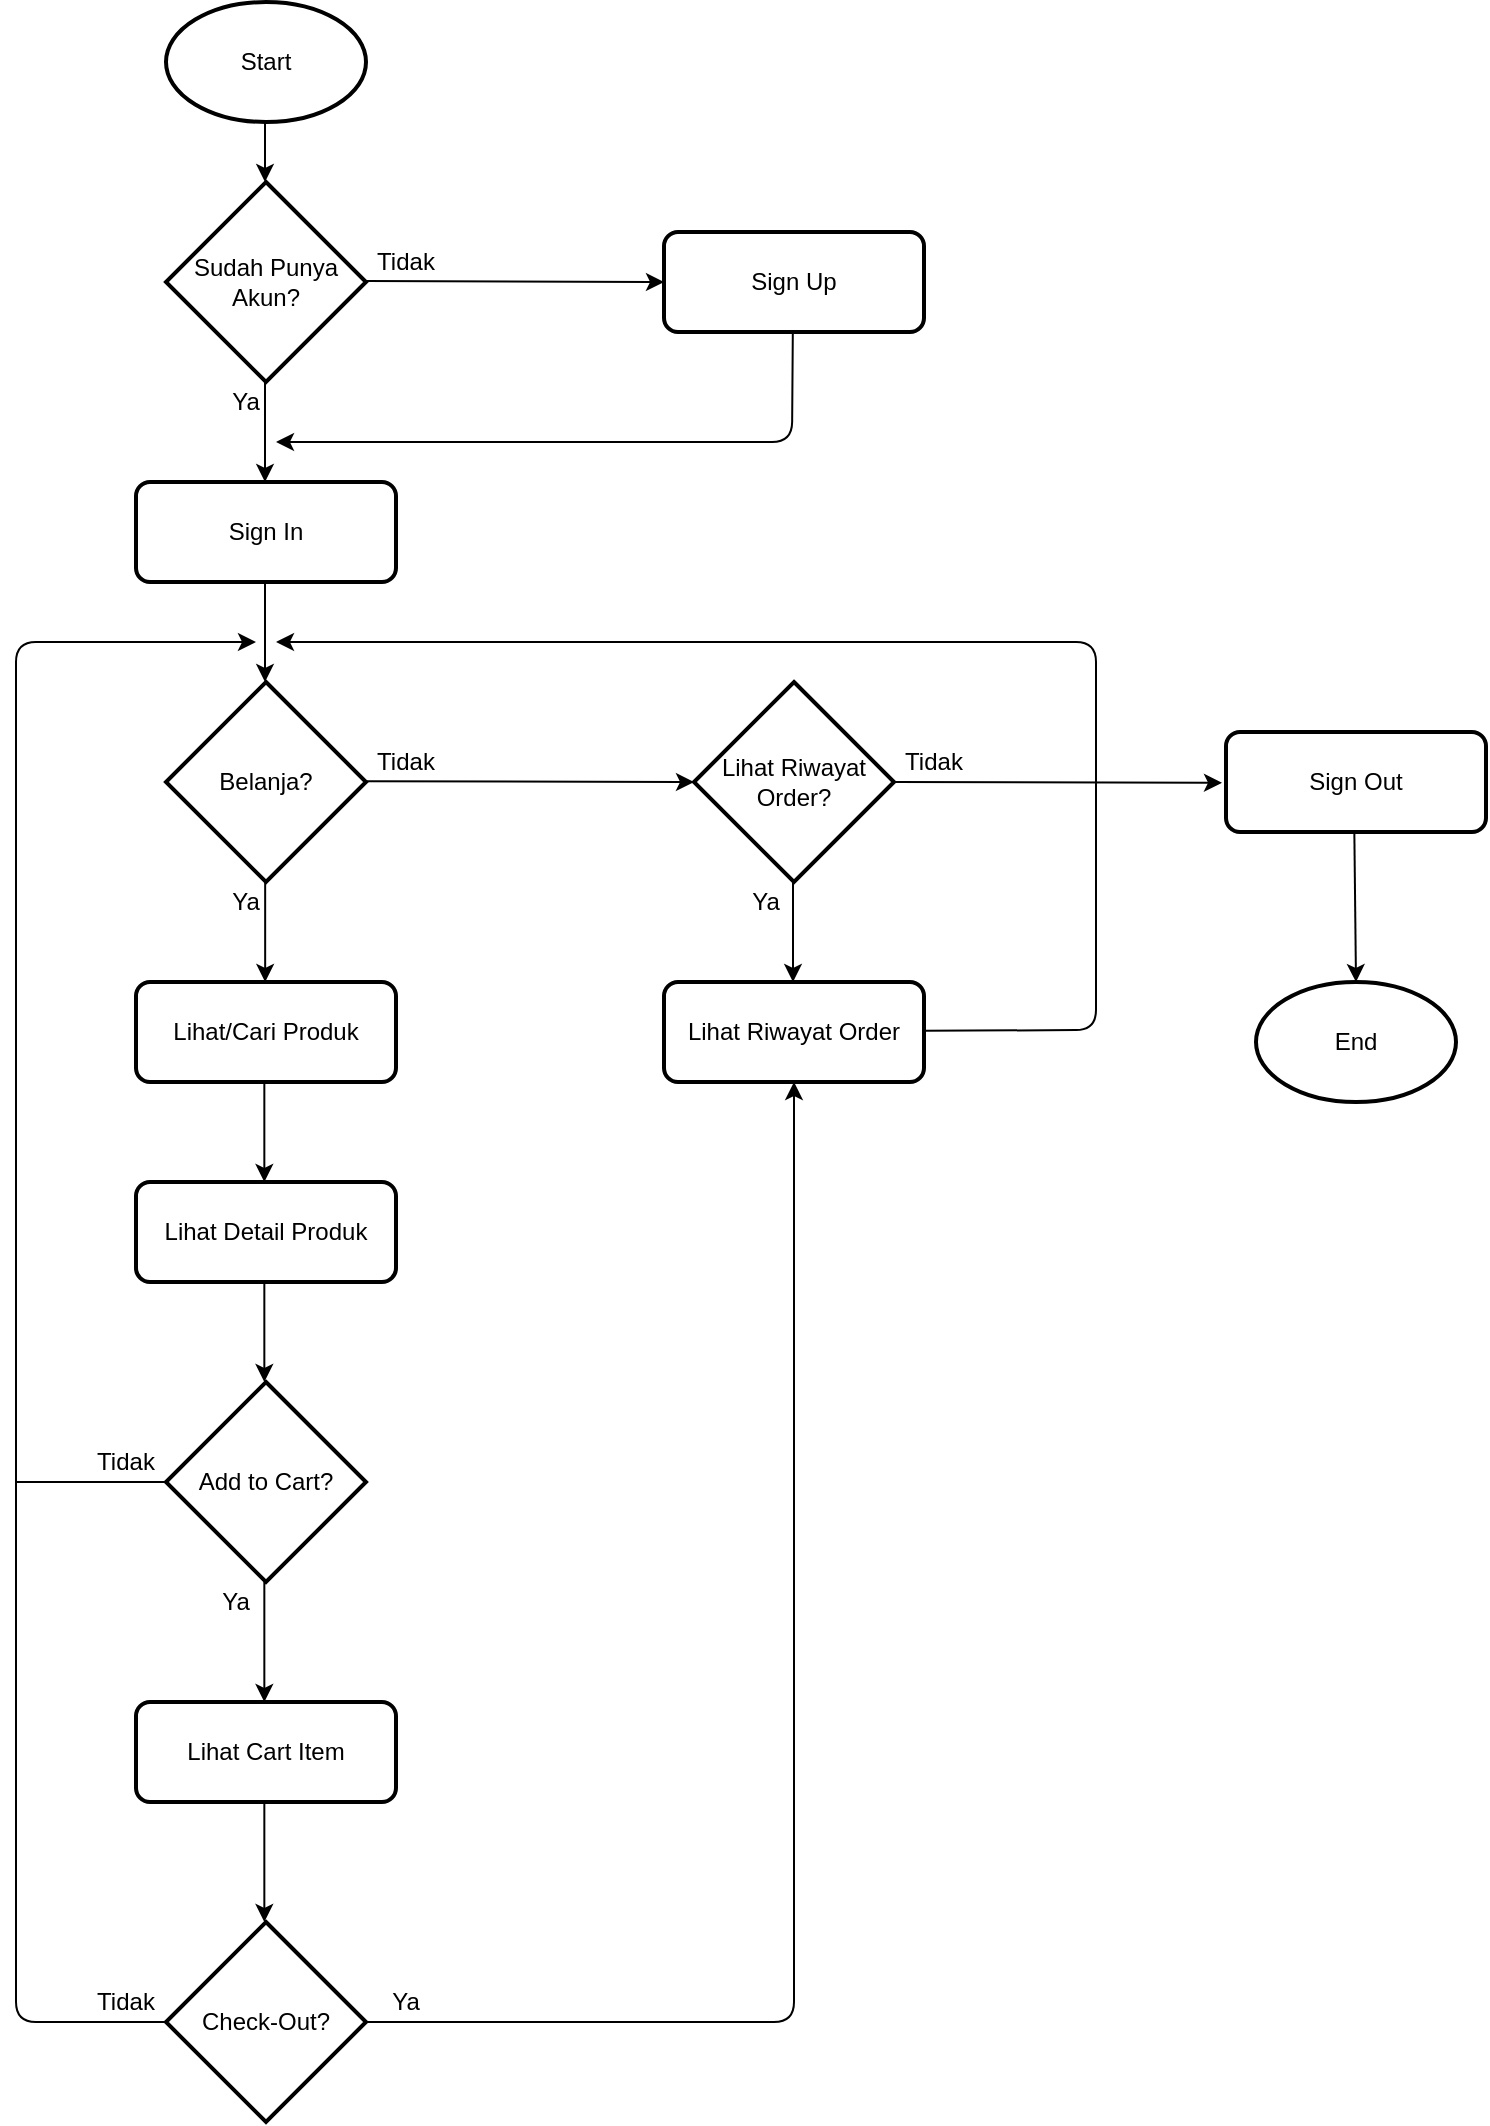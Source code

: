 <mxfile version="14.6.6" type="device" pages="3"><diagram id="52UI8LuDfZfaPLzpaove" name="Flow Client-Side"><mxGraphModel dx="1730" dy="967" grid="1" gridSize="10" guides="1" tooltips="1" connect="1" arrows="1" fold="1" page="1" pageScale="1" pageWidth="827" pageHeight="1169" math="0" shadow="0"><root><mxCell id="hZgIemzy5_HI3gVBsy_I-0"/><mxCell id="hZgIemzy5_HI3gVBsy_I-1" parent="hZgIemzy5_HI3gVBsy_I-0"/><mxCell id="FNafJH12a9QyyDMkoHZB-0" value="Start" style="strokeWidth=2;html=1;shape=mxgraph.flowchart.start_1;whiteSpace=wrap;" vertex="1" parent="hZgIemzy5_HI3gVBsy_I-1"><mxGeometry x="115" y="20" width="100" height="60" as="geometry"/></mxCell><mxCell id="FNafJH12a9QyyDMkoHZB-1" value="Sudah Punya Akun?" style="strokeWidth=2;html=1;shape=mxgraph.flowchart.decision;whiteSpace=wrap;" vertex="1" parent="hZgIemzy5_HI3gVBsy_I-1"><mxGeometry x="115" y="110" width="100" height="100" as="geometry"/></mxCell><mxCell id="FNafJH12a9QyyDMkoHZB-2" value="Sign In" style="rounded=1;whiteSpace=wrap;html=1;absoluteArcSize=1;arcSize=14;strokeWidth=2;" vertex="1" parent="hZgIemzy5_HI3gVBsy_I-1"><mxGeometry x="100" y="260" width="130" height="50" as="geometry"/></mxCell><mxCell id="FNafJH12a9QyyDMkoHZB-3" value="Sign Up" style="rounded=1;whiteSpace=wrap;html=1;absoluteArcSize=1;arcSize=14;strokeWidth=2;" vertex="1" parent="hZgIemzy5_HI3gVBsy_I-1"><mxGeometry x="364" y="135" width="130" height="50" as="geometry"/></mxCell><mxCell id="FNafJH12a9QyyDMkoHZB-4" value="Belanja?" style="strokeWidth=2;html=1;shape=mxgraph.flowchart.decision;whiteSpace=wrap;" vertex="1" parent="hZgIemzy5_HI3gVBsy_I-1"><mxGeometry x="115" y="360" width="100" height="100" as="geometry"/></mxCell><mxCell id="FNafJH12a9QyyDMkoHZB-5" value="Lihat Riwayat Order?" style="strokeWidth=2;html=1;shape=mxgraph.flowchart.decision;whiteSpace=wrap;" vertex="1" parent="hZgIemzy5_HI3gVBsy_I-1"><mxGeometry x="379" y="360" width="100" height="100" as="geometry"/></mxCell><mxCell id="FNafJH12a9QyyDMkoHZB-6" value="Lihat/Cari Produk" style="rounded=1;whiteSpace=wrap;html=1;absoluteArcSize=1;arcSize=14;strokeWidth=2;" vertex="1" parent="hZgIemzy5_HI3gVBsy_I-1"><mxGeometry x="100" y="510" width="130" height="50" as="geometry"/></mxCell><mxCell id="FNafJH12a9QyyDMkoHZB-7" value="Lihat Riwayat Order" style="rounded=1;whiteSpace=wrap;html=1;absoluteArcSize=1;arcSize=14;strokeWidth=2;" vertex="1" parent="hZgIemzy5_HI3gVBsy_I-1"><mxGeometry x="364" y="510" width="130" height="50" as="geometry"/></mxCell><mxCell id="FNafJH12a9QyyDMkoHZB-8" value="Sign Out" style="rounded=1;whiteSpace=wrap;html=1;absoluteArcSize=1;arcSize=14;strokeWidth=2;" vertex="1" parent="hZgIemzy5_HI3gVBsy_I-1"><mxGeometry x="645" y="385" width="130" height="50" as="geometry"/></mxCell><mxCell id="FNafJH12a9QyyDMkoHZB-9" value="Lihat Detail Produk" style="rounded=1;whiteSpace=wrap;html=1;absoluteArcSize=1;arcSize=14;strokeWidth=2;" vertex="1" parent="hZgIemzy5_HI3gVBsy_I-1"><mxGeometry x="100" y="610" width="130" height="50" as="geometry"/></mxCell><mxCell id="FNafJH12a9QyyDMkoHZB-11" value="Add to Cart?" style="strokeWidth=2;html=1;shape=mxgraph.flowchart.decision;whiteSpace=wrap;" vertex="1" parent="hZgIemzy5_HI3gVBsy_I-1"><mxGeometry x="115" y="710" width="100" height="100" as="geometry"/></mxCell><mxCell id="FNafJH12a9QyyDMkoHZB-12" value="" style="endArrow=classic;html=1;" edge="1" parent="hZgIemzy5_HI3gVBsy_I-1"><mxGeometry width="50" height="50" relative="1" as="geometry"><mxPoint x="164.5" y="80" as="sourcePoint"/><mxPoint x="164.5" y="110" as="targetPoint"/></mxGeometry></mxCell><mxCell id="FNafJH12a9QyyDMkoHZB-13" value="Ya" style="text;html=1;strokeColor=none;fillColor=none;align=center;verticalAlign=middle;whiteSpace=wrap;rounded=0;" vertex="1" parent="hZgIemzy5_HI3gVBsy_I-1"><mxGeometry x="135" y="210" width="40" height="20" as="geometry"/></mxCell><mxCell id="FNafJH12a9QyyDMkoHZB-15" value="" style="endArrow=classic;html=1;" edge="1" parent="hZgIemzy5_HI3gVBsy_I-1"><mxGeometry width="50" height="50" relative="1" as="geometry"><mxPoint x="164.5" y="210" as="sourcePoint"/><mxPoint x="164.5" y="260" as="targetPoint"/></mxGeometry></mxCell><mxCell id="FNafJH12a9QyyDMkoHZB-16" value="" style="endArrow=classic;html=1;entryX=0;entryY=0.5;entryDx=0;entryDy=0;" edge="1" parent="hZgIemzy5_HI3gVBsy_I-1" target="FNafJH12a9QyyDMkoHZB-3"><mxGeometry width="50" height="50" relative="1" as="geometry"><mxPoint x="215" y="159.5" as="sourcePoint"/><mxPoint x="275" y="159.5" as="targetPoint"/></mxGeometry></mxCell><mxCell id="FNafJH12a9QyyDMkoHZB-17" value="Tidak" style="text;html=1;strokeColor=none;fillColor=none;align=center;verticalAlign=middle;whiteSpace=wrap;rounded=0;" vertex="1" parent="hZgIemzy5_HI3gVBsy_I-1"><mxGeometry x="215" y="140" width="40" height="20" as="geometry"/></mxCell><mxCell id="FNafJH12a9QyyDMkoHZB-20" value="" style="endArrow=classic;html=1;" edge="1" parent="hZgIemzy5_HI3gVBsy_I-1"><mxGeometry width="50" height="50" relative="1" as="geometry"><mxPoint x="428.41" y="185" as="sourcePoint"/><mxPoint x="170" y="240" as="targetPoint"/><Array as="points"><mxPoint x="428" y="240"/></Array></mxGeometry></mxCell><mxCell id="FNafJH12a9QyyDMkoHZB-22" value="" style="endArrow=classic;html=1;" edge="1" parent="hZgIemzy5_HI3gVBsy_I-1"><mxGeometry width="50" height="50" relative="1" as="geometry"><mxPoint x="164.5" y="310" as="sourcePoint"/><mxPoint x="164.5" y="360" as="targetPoint"/></mxGeometry></mxCell><mxCell id="FNafJH12a9QyyDMkoHZB-23" value="" style="endArrow=classic;html=1;entryX=0;entryY=0.5;entryDx=0;entryDy=0;entryPerimeter=0;" edge="1" parent="hZgIemzy5_HI3gVBsy_I-1" target="FNafJH12a9QyyDMkoHZB-5"><mxGeometry width="50" height="50" relative="1" as="geometry"><mxPoint x="215" y="409.58" as="sourcePoint"/><mxPoint x="275" y="409.58" as="targetPoint"/></mxGeometry></mxCell><mxCell id="FNafJH12a9QyyDMkoHZB-24" value="" style="endArrow=classic;html=1;" edge="1" parent="hZgIemzy5_HI3gVBsy_I-1"><mxGeometry width="50" height="50" relative="1" as="geometry"><mxPoint x="164.58" y="460" as="sourcePoint"/><mxPoint x="164.58" y="510" as="targetPoint"/></mxGeometry></mxCell><mxCell id="FNafJH12a9QyyDMkoHZB-25" value="Ya" style="text;html=1;strokeColor=none;fillColor=none;align=center;verticalAlign=middle;whiteSpace=wrap;rounded=0;" vertex="1" parent="hZgIemzy5_HI3gVBsy_I-1"><mxGeometry x="135" y="460" width="40" height="20" as="geometry"/></mxCell><mxCell id="FNafJH12a9QyyDMkoHZB-26" value="Tidak" style="text;html=1;strokeColor=none;fillColor=none;align=center;verticalAlign=middle;whiteSpace=wrap;rounded=0;" vertex="1" parent="hZgIemzy5_HI3gVBsy_I-1"><mxGeometry x="215" y="390" width="40" height="20" as="geometry"/></mxCell><mxCell id="FNafJH12a9QyyDMkoHZB-28" value="" style="endArrow=classic;html=1;entryX=0;entryY=0.5;entryDx=0;entryDy=0;entryPerimeter=0;" edge="1" parent="hZgIemzy5_HI3gVBsy_I-1"><mxGeometry width="50" height="50" relative="1" as="geometry"><mxPoint x="479" y="410.0" as="sourcePoint"/><mxPoint x="643" y="410.42" as="targetPoint"/></mxGeometry></mxCell><mxCell id="FNafJH12a9QyyDMkoHZB-29" value="" style="endArrow=classic;html=1;" edge="1" parent="hZgIemzy5_HI3gVBsy_I-1"><mxGeometry width="50" height="50" relative="1" as="geometry"><mxPoint x="428.5" y="460" as="sourcePoint"/><mxPoint x="428.5" y="510" as="targetPoint"/></mxGeometry></mxCell><mxCell id="FNafJH12a9QyyDMkoHZB-30" value="Ya" style="text;html=1;strokeColor=none;fillColor=none;align=center;verticalAlign=middle;whiteSpace=wrap;rounded=0;" vertex="1" parent="hZgIemzy5_HI3gVBsy_I-1"><mxGeometry x="395" y="460" width="40" height="20" as="geometry"/></mxCell><mxCell id="FNafJH12a9QyyDMkoHZB-31" value="Tidak" style="text;html=1;strokeColor=none;fillColor=none;align=center;verticalAlign=middle;whiteSpace=wrap;rounded=0;" vertex="1" parent="hZgIemzy5_HI3gVBsy_I-1"><mxGeometry x="479" y="390" width="40" height="20" as="geometry"/></mxCell><mxCell id="FNafJH12a9QyyDMkoHZB-33" value="" style="endArrow=classic;html=1;" edge="1" parent="hZgIemzy5_HI3gVBsy_I-1"><mxGeometry width="50" height="50" relative="1" as="geometry"><mxPoint x="164.17" y="560" as="sourcePoint"/><mxPoint x="164.17" y="610" as="targetPoint"/></mxGeometry></mxCell><mxCell id="FNafJH12a9QyyDMkoHZB-34" value="" style="endArrow=classic;html=1;" edge="1" parent="hZgIemzy5_HI3gVBsy_I-1"><mxGeometry width="50" height="50" relative="1" as="geometry"><mxPoint x="164.17" y="660" as="sourcePoint"/><mxPoint x="164.17" y="710" as="targetPoint"/></mxGeometry></mxCell><mxCell id="FNafJH12a9QyyDMkoHZB-37" value="" style="endArrow=classic;html=1;" edge="1" parent="hZgIemzy5_HI3gVBsy_I-1"><mxGeometry width="50" height="50" relative="1" as="geometry"><mxPoint x="494" y="534.41" as="sourcePoint"/><mxPoint x="170" y="340" as="targetPoint"/><Array as="points"><mxPoint x="580" y="534"/><mxPoint x="580" y="340"/></Array></mxGeometry></mxCell><mxCell id="FNafJH12a9QyyDMkoHZB-41" value="Tidak" style="text;html=1;strokeColor=none;fillColor=none;align=center;verticalAlign=middle;whiteSpace=wrap;rounded=0;" vertex="1" parent="hZgIemzy5_HI3gVBsy_I-1"><mxGeometry x="75" y="740" width="40" height="20" as="geometry"/></mxCell><mxCell id="FNafJH12a9QyyDMkoHZB-50" value="" style="endArrow=classic;html=1;exitX=0;exitY=0.5;exitDx=0;exitDy=0;exitPerimeter=0;" edge="1" parent="hZgIemzy5_HI3gVBsy_I-1" source="FNafJH12a9QyyDMkoHZB-56"><mxGeometry width="50" height="50" relative="1" as="geometry"><mxPoint x="110" y="760" as="sourcePoint"/><mxPoint x="160" y="340" as="targetPoint"/><Array as="points"><mxPoint x="40" y="1030"/><mxPoint x="40" y="340"/></Array></mxGeometry></mxCell><mxCell id="FNafJH12a9QyyDMkoHZB-51" value="" style="endArrow=classic;html=1;" edge="1" parent="hZgIemzy5_HI3gVBsy_I-1"><mxGeometry width="50" height="50" relative="1" as="geometry"><mxPoint x="164.17" y="810" as="sourcePoint"/><mxPoint x="164.17" y="870" as="targetPoint"/></mxGeometry></mxCell><mxCell id="FNafJH12a9QyyDMkoHZB-52" value="Lihat Cart Item" style="rounded=1;whiteSpace=wrap;html=1;absoluteArcSize=1;arcSize=14;strokeWidth=2;" vertex="1" parent="hZgIemzy5_HI3gVBsy_I-1"><mxGeometry x="100" y="870" width="130" height="50" as="geometry"/></mxCell><mxCell id="FNafJH12a9QyyDMkoHZB-53" value="Ya" style="text;html=1;strokeColor=none;fillColor=none;align=center;verticalAlign=middle;whiteSpace=wrap;rounded=0;" vertex="1" parent="hZgIemzy5_HI3gVBsy_I-1"><mxGeometry x="130" y="810" width="40" height="20" as="geometry"/></mxCell><mxCell id="FNafJH12a9QyyDMkoHZB-56" value="Check-Out?" style="strokeWidth=2;html=1;shape=mxgraph.flowchart.decision;whiteSpace=wrap;" vertex="1" parent="hZgIemzy5_HI3gVBsy_I-1"><mxGeometry x="115" y="980" width="100" height="100" as="geometry"/></mxCell><mxCell id="FNafJH12a9QyyDMkoHZB-57" value="" style="endArrow=classic;html=1;" edge="1" parent="hZgIemzy5_HI3gVBsy_I-1"><mxGeometry width="50" height="50" relative="1" as="geometry"><mxPoint x="164.17" y="920.0" as="sourcePoint"/><mxPoint x="164.17" y="980.0" as="targetPoint"/></mxGeometry></mxCell><mxCell id="FNafJH12a9QyyDMkoHZB-59" value="" style="endArrow=none;html=1;" edge="1" parent="hZgIemzy5_HI3gVBsy_I-1"><mxGeometry width="50" height="50" relative="1" as="geometry"><mxPoint x="40" y="760" as="sourcePoint"/><mxPoint x="115" y="760" as="targetPoint"/></mxGeometry></mxCell><mxCell id="FNafJH12a9QyyDMkoHZB-60" value="Tidak" style="text;html=1;strokeColor=none;fillColor=none;align=center;verticalAlign=middle;whiteSpace=wrap;rounded=0;" vertex="1" parent="hZgIemzy5_HI3gVBsy_I-1"><mxGeometry x="75" y="1010" width="40" height="20" as="geometry"/></mxCell><mxCell id="FNafJH12a9QyyDMkoHZB-61" value="" style="endArrow=classic;html=1;entryX=0.5;entryY=1;entryDx=0;entryDy=0;" edge="1" parent="hZgIemzy5_HI3gVBsy_I-1" target="FNafJH12a9QyyDMkoHZB-7"><mxGeometry width="50" height="50" relative="1" as="geometry"><mxPoint x="215" y="1030" as="sourcePoint"/><mxPoint x="710" y="1030" as="targetPoint"/><Array as="points"><mxPoint x="429" y="1030"/></Array></mxGeometry></mxCell><mxCell id="FNafJH12a9QyyDMkoHZB-62" value="Ya" style="text;html=1;strokeColor=none;fillColor=none;align=center;verticalAlign=middle;whiteSpace=wrap;rounded=0;" vertex="1" parent="hZgIemzy5_HI3gVBsy_I-1"><mxGeometry x="215" y="1010" width="40" height="20" as="geometry"/></mxCell><mxCell id="bkKfjKQKY4PSpqMI1vLi-0" value="End" style="strokeWidth=2;html=1;shape=mxgraph.flowchart.start_1;whiteSpace=wrap;" vertex="1" parent="hZgIemzy5_HI3gVBsy_I-1"><mxGeometry x="660" y="510" width="100" height="60" as="geometry"/></mxCell><mxCell id="bkKfjKQKY4PSpqMI1vLi-1" value="" style="endArrow=classic;html=1;entryX=0.5;entryY=0;entryDx=0;entryDy=0;entryPerimeter=0;" edge="1" parent="hZgIemzy5_HI3gVBsy_I-1" target="bkKfjKQKY4PSpqMI1vLi-0"><mxGeometry width="50" height="50" relative="1" as="geometry"><mxPoint x="709.17" y="435" as="sourcePoint"/><mxPoint x="709.17" y="485" as="targetPoint"/></mxGeometry></mxCell></root></mxGraphModel></diagram><diagram id="YGA8YciYrYD4RO3T5GDk" name="Flow Admin-Side"><mxGraphModel dx="1483" dy="829" grid="1" gridSize="10" guides="1" tooltips="1" connect="1" arrows="1" fold="1" page="1" pageScale="1" pageWidth="827" pageHeight="1169" math="0" shadow="0"><root><mxCell id="NArUpX6bmRY4_k9SDaYH-0"/><mxCell id="NArUpX6bmRY4_k9SDaYH-1" parent="NArUpX6bmRY4_k9SDaYH-0"/><mxCell id="Z8guJ-mG1oAMElBtLzYN-0" value="Start" style="strokeWidth=2;html=1;shape=mxgraph.flowchart.start_1;whiteSpace=wrap;" vertex="1" parent="NArUpX6bmRY4_k9SDaYH-1"><mxGeometry x="110" y="20" width="100" height="60" as="geometry"/></mxCell><mxCell id="Z8guJ-mG1oAMElBtLzYN-1" value="Page" style="strokeWidth=2;html=1;shape=mxgraph.flowchart.decision;whiteSpace=wrap;" vertex="1" parent="NArUpX6bmRY4_k9SDaYH-1"><mxGeometry x="110" y="250" width="100" height="100" as="geometry"/></mxCell><mxCell id="VA48z-obErC76xnx7aSf-0" value="Manage" style="rounded=1;whiteSpace=wrap;html=1;absoluteArcSize=1;arcSize=14;strokeWidth=2;" vertex="1" parent="NArUpX6bmRY4_k9SDaYH-1"><mxGeometry x="95" y="410" width="130" height="50" as="geometry"/></mxCell><mxCell id="VA48z-obErC76xnx7aSf-1" value="Dashboard" style="rounded=1;whiteSpace=wrap;html=1;absoluteArcSize=1;arcSize=14;strokeWidth=2;" vertex="1" parent="NArUpX6bmRY4_k9SDaYH-1"><mxGeometry x="95" y="140" width="130" height="50" as="geometry"/></mxCell><mxCell id="VA48z-obErC76xnx7aSf-2" value="" style="endArrow=classic;html=1;" edge="1" parent="NArUpX6bmRY4_k9SDaYH-1"><mxGeometry width="50" height="50" relative="1" as="geometry"><mxPoint x="159.5" y="80" as="sourcePoint"/><mxPoint x="159.5" y="140" as="targetPoint"/></mxGeometry></mxCell><mxCell id="VA48z-obErC76xnx7aSf-4" value="" style="endArrow=classic;html=1;" edge="1" parent="NArUpX6bmRY4_k9SDaYH-1"><mxGeometry width="50" height="50" relative="1" as="geometry"><mxPoint x="159.5" y="350" as="sourcePoint"/><mxPoint x="159.5" y="410" as="targetPoint"/></mxGeometry></mxCell><mxCell id="VA48z-obErC76xnx7aSf-5" value="Monitor :&lt;br&gt;User,&lt;br&gt;Brand,&lt;br&gt;Produk,&lt;br&gt;Order" style="rounded=1;whiteSpace=wrap;html=1;absoluteArcSize=1;arcSize=14;strokeWidth=2;" vertex="1" parent="NArUpX6bmRY4_k9SDaYH-1"><mxGeometry x="300" y="125" width="170" height="80" as="geometry"/></mxCell><mxCell id="VA48z-obErC76xnx7aSf-6" value="" style="endArrow=classic;html=1;entryX=0;entryY=0.5;entryDx=0;entryDy=0;" edge="1" parent="NArUpX6bmRY4_k9SDaYH-1" target="VA48z-obErC76xnx7aSf-5"><mxGeometry width="50" height="50" relative="1" as="geometry"><mxPoint x="225" y="164.5" as="sourcePoint"/><mxPoint x="275" y="164.5" as="targetPoint"/></mxGeometry></mxCell><mxCell id="VA48z-obErC76xnx7aSf-10" value="Produk" style="rounded=1;whiteSpace=wrap;html=1;absoluteArcSize=1;arcSize=14;strokeWidth=2;" vertex="1" parent="NArUpX6bmRY4_k9SDaYH-1"><mxGeometry x="309" y="535" width="130" height="50" as="geometry"/></mxCell><mxCell id="VA48z-obErC76xnx7aSf-11" value="Tambah?" style="rhombus;whiteSpace=wrap;html=1;" vertex="1" parent="NArUpX6bmRY4_k9SDaYH-1"><mxGeometry x="334" y="395" width="80" height="80" as="geometry"/></mxCell><mxCell id="VA48z-obErC76xnx7aSf-12" value="Brand" style="rounded=1;whiteSpace=wrap;html=1;absoluteArcSize=1;arcSize=14;strokeWidth=2;" vertex="1" parent="NArUpX6bmRY4_k9SDaYH-1"><mxGeometry x="510" y="410" width="130" height="50" as="geometry"/></mxCell><mxCell id="VA48z-obErC76xnx7aSf-13" value="" style="endArrow=classic;html=1;entryX=0;entryY=0.5;entryDx=0;entryDy=0;" edge="1" parent="NArUpX6bmRY4_k9SDaYH-1" target="VA48z-obErC76xnx7aSf-11"><mxGeometry width="50" height="50" relative="1" as="geometry"><mxPoint x="225" y="434.5" as="sourcePoint"/><mxPoint x="330" y="435" as="targetPoint"/></mxGeometry></mxCell><mxCell id="VA48z-obErC76xnx7aSf-14" value="" style="endArrow=classic;html=1;entryX=0;entryY=0.5;entryDx=0;entryDy=0;" edge="1" parent="NArUpX6bmRY4_k9SDaYH-1" target="VA48z-obErC76xnx7aSf-12"><mxGeometry width="50" height="50" relative="1" as="geometry"><mxPoint x="414.0" y="434.5" as="sourcePoint"/><mxPoint x="493" y="435.5" as="targetPoint"/></mxGeometry></mxCell><mxCell id="VA48z-obErC76xnx7aSf-15" value="" style="endArrow=classic;html=1;" edge="1" parent="NArUpX6bmRY4_k9SDaYH-1"><mxGeometry width="50" height="50" relative="1" as="geometry"><mxPoint x="373.5" y="475" as="sourcePoint"/><mxPoint x="373.5" y="535" as="targetPoint"/></mxGeometry></mxCell><mxCell id="TZ3FrCHyANp8wbHE4HF_-0" value="" style="endArrow=classic;html=1;" edge="1" parent="NArUpX6bmRY4_k9SDaYH-1"><mxGeometry width="50" height="50" relative="1" as="geometry"><mxPoint x="574.5" y="410" as="sourcePoint"/><mxPoint x="160" y="380" as="targetPoint"/><Array as="points"><mxPoint x="575" y="380"/></Array></mxGeometry></mxCell><mxCell id="TZ3FrCHyANp8wbHE4HF_-1" value="" style="endArrow=classic;html=1;" edge="1" parent="NArUpX6bmRY4_k9SDaYH-1"><mxGeometry width="50" height="50" relative="1" as="geometry"><mxPoint x="373.5" y="585" as="sourcePoint"/><mxPoint x="160" y="380" as="targetPoint"/><Array as="points"><mxPoint x="374" y="610"/><mxPoint x="80" y="610"/><mxPoint x="80" y="380"/></Array></mxGeometry></mxCell><mxCell id="TZ3FrCHyANp8wbHE4HF_-2" value="End" style="strokeWidth=2;html=1;shape=mxgraph.flowchart.start_1;whiteSpace=wrap;" vertex="1" parent="NArUpX6bmRY4_k9SDaYH-1"><mxGeometry x="690" y="270" width="100" height="60" as="geometry"/></mxCell><mxCell id="TZ3FrCHyANp8wbHE4HF_-3" value="" style="endArrow=classic;html=1;entryX=0;entryY=0.5;entryDx=0;entryDy=0;entryPerimeter=0;" edge="1" parent="NArUpX6bmRY4_k9SDaYH-1" target="TZ3FrCHyANp8wbHE4HF_-2"><mxGeometry width="50" height="50" relative="1" as="geometry"><mxPoint x="210" y="299.5" as="sourcePoint"/><mxPoint x="270" y="299.5" as="targetPoint"/></mxGeometry></mxCell><mxCell id="TZ3FrCHyANp8wbHE4HF_-4" value="" style="endArrow=classic;html=1;entryX=0;entryY=0.5;entryDx=0;entryDy=0;entryPerimeter=0;" edge="1" parent="NArUpX6bmRY4_k9SDaYH-1" target="Z8guJ-mG1oAMElBtLzYN-1"><mxGeometry width="50" height="50" relative="1" as="geometry"><mxPoint x="159.5" y="460" as="sourcePoint"/><mxPoint x="40" y="250" as="targetPoint"/><Array as="points"><mxPoint x="160" y="480"/><mxPoint x="40" y="480"/><mxPoint x="40" y="300"/></Array></mxGeometry></mxCell><mxCell id="HPUJLRkJZH7FoIbB9IVr-0" value="" style="endArrow=classic;startArrow=classic;html=1;exitX=0.5;exitY=0;exitDx=0;exitDy=0;exitPerimeter=0;" edge="1" parent="NArUpX6bmRY4_k9SDaYH-1" source="Z8guJ-mG1oAMElBtLzYN-1"><mxGeometry width="50" height="50" relative="1" as="geometry"><mxPoint x="159.5" y="240" as="sourcePoint"/><mxPoint x="159.5" y="190" as="targetPoint"/></mxGeometry></mxCell></root></mxGraphModel></diagram><diagram id="cztu2z-_U51SJz3YjzcG" name="Data Flow Program"><mxGraphModel dx="1730" dy="967" grid="1" gridSize="10" guides="1" tooltips="1" connect="1" arrows="1" fold="1" page="1" pageScale="1" pageWidth="827" pageHeight="1169" math="0" shadow="0"><root><mxCell id="IFunx1pGRhLlbRDMfRcq-0"/><mxCell id="IFunx1pGRhLlbRDMfRcq-1" parent="IFunx1pGRhLlbRDMfRcq-0"/><mxCell id="S6rJ6YeWOAEfqesttd7h-1" value="CloudFireStore(DB)" style="strokeWidth=2;html=1;shape=mxgraph.flowchart.database;whiteSpace=wrap;fontSize=20;" parent="IFunx1pGRhLlbRDMfRcq-1" vertex="1"><mxGeometry x="550" y="480" width="180" height="195" as="geometry"/></mxCell><mxCell id="S6rJ6YeWOAEfqesttd7h-5" value="" style="rounded=1;whiteSpace=wrap;html=1;absoluteArcSize=1;arcSize=14;strokeWidth=2;" parent="IFunx1pGRhLlbRDMfRcq-1" vertex="1"><mxGeometry x="70" y="110" width="130" height="280" as="geometry"/></mxCell><mxCell id="S6rJ6YeWOAEfqesttd7h-29" value="UI Object Data" style="rounded=1;whiteSpace=wrap;html=1;absoluteArcSize=1;arcSize=14;strokeWidth=2;fontSize=15;" parent="IFunx1pGRhLlbRDMfRcq-1" vertex="1"><mxGeometry x="85" y="150" width="105" height="220" as="geometry"/></mxCell><mxCell id="S6rJ6YeWOAEfqesttd7h-30" value="Lets Shop App" style="text;html=1;strokeColor=none;fillColor=none;align=center;verticalAlign=middle;whiteSpace=wrap;rounded=0;fontSize=15;" parent="IFunx1pGRhLlbRDMfRcq-1" vertex="1"><mxGeometry x="82.5" y="120" width="97.5" height="20" as="geometry"/></mxCell><mxCell id="S6rJ6YeWOAEfqesttd7h-39" value="Services" style="rounded=1;whiteSpace=wrap;html=1;absoluteArcSize=1;arcSize=14;strokeWidth=2;fontSize=20;" parent="IFunx1pGRhLlbRDMfRcq-1" vertex="1"><mxGeometry x="580" y="200" width="100" height="100" as="geometry"/></mxCell><mxCell id="S6rJ6YeWOAEfqesttd7h-40" value="Models" style="rounded=1;whiteSpace=wrap;html=1;absoluteArcSize=1;arcSize=14;strokeWidth=2;fontSize=20;" parent="IFunx1pGRhLlbRDMfRcq-1" vertex="1"><mxGeometry x="290" y="290" width="100" height="100" as="geometry"/></mxCell><mxCell id="S6rJ6YeWOAEfqesttd7h-41" value="Provider" style="rounded=1;whiteSpace=wrap;html=1;absoluteArcSize=1;arcSize=14;strokeWidth=2;fontSize=20;" parent="IFunx1pGRhLlbRDMfRcq-1" vertex="1"><mxGeometry x="290" y="110" width="100" height="100" as="geometry"/></mxCell><mxCell id="S6rJ6YeWOAEfqesttd7h-43" value="" style="endArrow=none;dashed=1;html=1;dashPattern=1 3;strokeWidth=2;" parent="IFunx1pGRhLlbRDMfRcq-1" edge="1"><mxGeometry width="50" height="50" relative="1" as="geometry"><mxPoint x="40" y="440" as="sourcePoint"/><mxPoint x="40" y="40" as="targetPoint"/></mxGeometry></mxCell><mxCell id="S6rJ6YeWOAEfqesttd7h-44" value="" style="endArrow=none;dashed=1;html=1;dashPattern=1 3;strokeWidth=2;" parent="IFunx1pGRhLlbRDMfRcq-1" edge="1"><mxGeometry width="50" height="50" relative="1" as="geometry"><mxPoint x="40" y="440" as="sourcePoint"/><mxPoint x="810" y="440" as="targetPoint"/></mxGeometry></mxCell><mxCell id="S6rJ6YeWOAEfqesttd7h-47" value="" style="rounded=1;whiteSpace=wrap;html=1;absoluteArcSize=1;arcSize=14;strokeWidth=2;" parent="IFunx1pGRhLlbRDMfRcq-1" vertex="1"><mxGeometry x="70" y="780" width="130" height="280" as="geometry"/></mxCell><mxCell id="S6rJ6YeWOAEfqesttd7h-48" value="UI Object Data" style="rounded=1;whiteSpace=wrap;html=1;absoluteArcSize=1;arcSize=14;strokeWidth=2;fontSize=15;" parent="IFunx1pGRhLlbRDMfRcq-1" vertex="1"><mxGeometry x="82.5" y="820" width="105" height="220" as="geometry"/></mxCell><mxCell id="S6rJ6YeWOAEfqesttd7h-49" value="Services" style="rounded=1;whiteSpace=wrap;html=1;absoluteArcSize=1;arcSize=14;strokeWidth=2;fontSize=20;" parent="IFunx1pGRhLlbRDMfRcq-1" vertex="1"><mxGeometry x="590" y="870" width="100" height="100" as="geometry"/></mxCell><mxCell id="S6rJ6YeWOAEfqesttd7h-51" value="Provider" style="rounded=1;whiteSpace=wrap;html=1;absoluteArcSize=1;arcSize=14;strokeWidth=2;fontSize=20;" parent="IFunx1pGRhLlbRDMfRcq-1" vertex="1"><mxGeometry x="290" y="870" width="100" height="100" as="geometry"/></mxCell><mxCell id="S6rJ6YeWOAEfqesttd7h-54" value="Lest Shop Admin App" style="text;html=1;strokeColor=none;fillColor=none;align=center;verticalAlign=middle;whiteSpace=wrap;rounded=0;fontSize=15;" parent="IFunx1pGRhLlbRDMfRcq-1" vertex="1"><mxGeometry x="77.5" y="790" width="120" height="20" as="geometry"/></mxCell><mxCell id="S6rJ6YeWOAEfqesttd7h-56" value="" style="endArrow=none;dashed=1;html=1;dashPattern=1 3;strokeWidth=2;" parent="IFunx1pGRhLlbRDMfRcq-1" edge="1"><mxGeometry width="50" height="50" relative="1" as="geometry"><mxPoint x="40" y="40" as="sourcePoint"/><mxPoint x="810" y="40" as="targetPoint"/></mxGeometry></mxCell><mxCell id="S6rJ6YeWOAEfqesttd7h-57" value="" style="endArrow=none;dashed=1;html=1;dashPattern=1 3;strokeWidth=2;" parent="IFunx1pGRhLlbRDMfRcq-1" edge="1"><mxGeometry width="50" height="50" relative="1" as="geometry"><mxPoint x="810" y="440" as="sourcePoint"/><mxPoint x="810" y="40" as="targetPoint"/></mxGeometry></mxCell><mxCell id="S6rJ6YeWOAEfqesttd7h-58" value="Client-Side" style="text;html=1;strokeColor=none;fillColor=none;align=center;verticalAlign=middle;whiteSpace=wrap;rounded=0;fontSize=28;" parent="IFunx1pGRhLlbRDMfRcq-1" vertex="1"><mxGeometry x="39" y="40" width="151" height="60" as="geometry"/></mxCell><mxCell id="S6rJ6YeWOAEfqesttd7h-59" value="" style="endArrow=none;dashed=1;html=1;dashPattern=1 3;strokeWidth=2;" parent="IFunx1pGRhLlbRDMfRcq-1" edge="1"><mxGeometry width="50" height="50" relative="1" as="geometry"><mxPoint x="40" y="1119.29" as="sourcePoint"/><mxPoint x="40" y="719.29" as="targetPoint"/></mxGeometry></mxCell><mxCell id="S6rJ6YeWOAEfqesttd7h-60" value="" style="endArrow=none;dashed=1;html=1;dashPattern=1 3;strokeWidth=2;" parent="IFunx1pGRhLlbRDMfRcq-1" edge="1"><mxGeometry width="50" height="50" relative="1" as="geometry"><mxPoint x="40" y="1119.29" as="sourcePoint"/><mxPoint x="810" y="1119.29" as="targetPoint"/></mxGeometry></mxCell><mxCell id="S6rJ6YeWOAEfqesttd7h-61" value="" style="endArrow=none;dashed=1;html=1;dashPattern=1 3;strokeWidth=2;" parent="IFunx1pGRhLlbRDMfRcq-1" edge="1"><mxGeometry width="50" height="50" relative="1" as="geometry"><mxPoint x="40" y="719.29" as="sourcePoint"/><mxPoint x="810" y="719.29" as="targetPoint"/></mxGeometry></mxCell><mxCell id="S6rJ6YeWOAEfqesttd7h-62" value="" style="endArrow=none;dashed=1;html=1;dashPattern=1 3;strokeWidth=2;" parent="IFunx1pGRhLlbRDMfRcq-1" edge="1"><mxGeometry width="50" height="50" relative="1" as="geometry"><mxPoint x="810" y="1119.29" as="sourcePoint"/><mxPoint x="810" y="719.29" as="targetPoint"/></mxGeometry></mxCell><mxCell id="S6rJ6YeWOAEfqesttd7h-63" value="Admin-Side" style="text;html=1;strokeColor=none;fillColor=none;align=center;verticalAlign=middle;whiteSpace=wrap;rounded=0;fontSize=28;" parent="IFunx1pGRhLlbRDMfRcq-1" vertex="1"><mxGeometry x="39" y="719.29" width="151" height="60" as="geometry"/></mxCell><mxCell id="S6rJ6YeWOAEfqesttd7h-64" value="" style="endArrow=classic;html=1;fontSize=28;exitX=0.5;exitY=0;exitDx=0;exitDy=0;entryX=0.5;entryY=1;entryDx=0;entryDy=0;entryPerimeter=0;" parent="IFunx1pGRhLlbRDMfRcq-1" source="S6rJ6YeWOAEfqesttd7h-49" target="S6rJ6YeWOAEfqesttd7h-1" edge="1"><mxGeometry width="50" height="50" relative="1" as="geometry"><mxPoint x="650" y="860" as="sourcePoint"/><mxPoint x="650" y="670" as="targetPoint"/></mxGeometry></mxCell><mxCell id="S6rJ6YeWOAEfqesttd7h-65" value="" style="endArrow=classic;html=1;fontSize=28;exitX=0.433;exitY=0.999;exitDx=0;exitDy=0;exitPerimeter=0;entryX=0.38;entryY=-0.002;entryDx=0;entryDy=0;entryPerimeter=0;" parent="IFunx1pGRhLlbRDMfRcq-1" source="S6rJ6YeWOAEfqesttd7h-1" target="S6rJ6YeWOAEfqesttd7h-49" edge="1"><mxGeometry width="50" height="50" relative="1" as="geometry"><mxPoint x="629" y="680" as="sourcePoint"/><mxPoint x="629.29" y="870" as="targetPoint"/></mxGeometry></mxCell><mxCell id="S6rJ6YeWOAEfqesttd7h-66" value="" style="endArrow=classic;html=1;fontSize=28;entryX=0.551;entryY=0.998;entryDx=0;entryDy=0;entryPerimeter=0;" parent="IFunx1pGRhLlbRDMfRcq-1" target="S6rJ6YeWOAEfqesttd7h-39" edge="1"><mxGeometry width="50" height="50" relative="1" as="geometry"><mxPoint x="635" y="478" as="sourcePoint"/><mxPoint x="640" y="310" as="targetPoint"/></mxGeometry></mxCell><mxCell id="S6rJ6YeWOAEfqesttd7h-67" value="" style="endArrow=classic;html=1;fontSize=28;exitX=0.445;exitY=1.01;exitDx=0;exitDy=0;exitPerimeter=0;entryX=0.418;entryY=-0.005;entryDx=0;entryDy=0;entryPerimeter=0;" parent="IFunx1pGRhLlbRDMfRcq-1" source="S6rJ6YeWOAEfqesttd7h-39" target="S6rJ6YeWOAEfqesttd7h-1" edge="1"><mxGeometry width="50" height="50" relative="1" as="geometry"><mxPoint x="619" y="304" as="sourcePoint"/><mxPoint x="618.93" y="480" as="targetPoint"/></mxGeometry></mxCell><mxCell id="S6rJ6YeWOAEfqesttd7h-68" value="" style="endArrow=classic;html=1;fontSize=28;entryX=1;entryY=0.5;entryDx=0;entryDy=0;" parent="IFunx1pGRhLlbRDMfRcq-1" target="S6rJ6YeWOAEfqesttd7h-41" edge="1"><mxGeometry width="50" height="50" relative="1" as="geometry"><mxPoint x="620" y="160" as="sourcePoint"/><mxPoint x="560" y="140" as="targetPoint"/></mxGeometry></mxCell><mxCell id="S6rJ6YeWOAEfqesttd7h-69" value="" style="endArrow=none;html=1;fontSize=28;" parent="IFunx1pGRhLlbRDMfRcq-1" edge="1"><mxGeometry width="50" height="50" relative="1" as="geometry"><mxPoint x="580" y="230" as="sourcePoint"/><mxPoint x="543" y="230" as="targetPoint"/></mxGeometry></mxCell><mxCell id="S6rJ6YeWOAEfqesttd7h-70" value="" style="endArrow=none;html=1;fontSize=28;exitX=0.403;exitY=-0.031;exitDx=0;exitDy=0;exitPerimeter=0;" parent="IFunx1pGRhLlbRDMfRcq-1" source="S6rJ6YeWOAEfqesttd7h-39" edge="1"><mxGeometry width="50" height="50" relative="1" as="geometry"><mxPoint x="620" y="190" as="sourcePoint"/><mxPoint x="620" y="160" as="targetPoint"/></mxGeometry></mxCell><mxCell id="S6rJ6YeWOAEfqesttd7h-74" value="" style="endArrow=classic;html=1;fontSize=28;entryX=0.597;entryY=0.008;entryDx=0;entryDy=0;entryPerimeter=0;exitX=0.602;exitY=0.992;exitDx=0;exitDy=0;exitPerimeter=0;" parent="IFunx1pGRhLlbRDMfRcq-1" source="S6rJ6YeWOAEfqesttd7h-41" target="S6rJ6YeWOAEfqesttd7h-40" edge="1"><mxGeometry width="50" height="50" relative="1" as="geometry"><mxPoint x="350" y="220" as="sourcePoint"/><mxPoint x="350" y="276.25" as="targetPoint"/></mxGeometry></mxCell><mxCell id="S6rJ6YeWOAEfqesttd7h-75" value="" style="endArrow=classic;html=1;fontSize=28;exitX=0.404;exitY=-0.023;exitDx=0;exitDy=0;exitPerimeter=0;" parent="IFunx1pGRhLlbRDMfRcq-1" source="S6rJ6YeWOAEfqesttd7h-40" edge="1"><mxGeometry width="50" height="50" relative="1" as="geometry"><mxPoint x="330" y="280" as="sourcePoint"/><mxPoint x="330" y="210" as="targetPoint"/></mxGeometry></mxCell><mxCell id="S6rJ6YeWOAEfqesttd7h-76" value="" style="endArrow=classic;html=1;fontSize=28;entryX=1.004;entryY=0.322;entryDx=0;entryDy=0;entryPerimeter=0;" parent="IFunx1pGRhLlbRDMfRcq-1" target="S6rJ6YeWOAEfqesttd7h-40" edge="1"><mxGeometry width="50" height="50" relative="1" as="geometry"><mxPoint x="540" y="322" as="sourcePoint"/><mxPoint x="394" y="323" as="targetPoint"/></mxGeometry></mxCell><mxCell id="S6rJ6YeWOAEfqesttd7h-77" value="" style="endArrow=none;html=1;fontSize=28;" parent="IFunx1pGRhLlbRDMfRcq-1" edge="1"><mxGeometry width="50" height="50" relative="1" as="geometry"><mxPoint x="540" y="320" as="sourcePoint"/><mxPoint x="540" y="230" as="targetPoint"/></mxGeometry></mxCell><mxCell id="S6rJ6YeWOAEfqesttd7h-78" value="" style="endArrow=none;html=1;fontSize=28;entryX=0;entryY=0.5;entryDx=0;entryDy=0;" parent="IFunx1pGRhLlbRDMfRcq-1" target="S6rJ6YeWOAEfqesttd7h-41" edge="1"><mxGeometry width="50" height="50" relative="1" as="geometry"><mxPoint x="250" y="159.58" as="sourcePoint"/><mxPoint x="280" y="159.58" as="targetPoint"/></mxGeometry></mxCell><mxCell id="S6rJ6YeWOAEfqesttd7h-79" value="" style="endArrow=none;html=1;fontSize=28;" parent="IFunx1pGRhLlbRDMfRcq-1" edge="1"><mxGeometry width="50" height="50" relative="1" as="geometry"><mxPoint x="250" y="160.0" as="sourcePoint"/><mxPoint x="250" y="140" as="targetPoint"/></mxGeometry></mxCell><mxCell id="S6rJ6YeWOAEfqesttd7h-80" value="" style="endArrow=classic;html=1;fontSize=28;entryX=0.992;entryY=0.108;entryDx=0;entryDy=0;entryPerimeter=0;" parent="IFunx1pGRhLlbRDMfRcq-1" target="S6rJ6YeWOAEfqesttd7h-5" edge="1"><mxGeometry width="50" height="50" relative="1" as="geometry"><mxPoint x="250" y="140" as="sourcePoint"/><mxPoint x="220" y="140" as="targetPoint"/></mxGeometry></mxCell><mxCell id="S6rJ6YeWOAEfqesttd7h-94" value="" style="endArrow=none;html=1;fontSize=28;" parent="IFunx1pGRhLlbRDMfRcq-1" edge="1"><mxGeometry width="50" height="50" relative="1" as="geometry"><mxPoint x="390" y="150" as="sourcePoint"/><mxPoint x="630" y="150" as="targetPoint"/></mxGeometry></mxCell><mxCell id="S6rJ6YeWOAEfqesttd7h-95" value="" style="endArrow=classic;html=1;fontSize=28;entryX=0.5;entryY=0;entryDx=0;entryDy=0;" parent="IFunx1pGRhLlbRDMfRcq-1" target="S6rJ6YeWOAEfqesttd7h-39" edge="1"><mxGeometry width="50" height="50" relative="1" as="geometry"><mxPoint x="629.5" y="150" as="sourcePoint"/><mxPoint x="629.5" y="190" as="targetPoint"/></mxGeometry></mxCell><mxCell id="S6rJ6YeWOAEfqesttd7h-96" value="" style="endArrow=none;html=1;fontSize=28;" parent="IFunx1pGRhLlbRDMfRcq-1" edge="1"><mxGeometry width="50" height="50" relative="1" as="geometry"><mxPoint x="630" y="1080" as="sourcePoint"/><mxPoint x="630" y="970" as="targetPoint"/></mxGeometry></mxCell><mxCell id="S6rJ6YeWOAEfqesttd7h-97" value="" style="endArrow=none;html=1;fontSize=28;" parent="IFunx1pGRhLlbRDMfRcq-1" edge="1"><mxGeometry width="50" height="50" relative="1" as="geometry"><mxPoint x="160" y="1080" as="sourcePoint"/><mxPoint x="630" y="1080" as="targetPoint"/></mxGeometry></mxCell><mxCell id="S6rJ6YeWOAEfqesttd7h-98" value="" style="endArrow=classic;html=1;fontSize=28;" parent="IFunx1pGRhLlbRDMfRcq-1" edge="1"><mxGeometry width="50" height="50" relative="1" as="geometry"><mxPoint x="160" y="1080" as="sourcePoint"/><mxPoint x="160" y="1040" as="targetPoint"/></mxGeometry></mxCell><mxCell id="S6rJ6YeWOAEfqesttd7h-99" value="" style="endArrow=none;html=1;fontSize=28;" parent="IFunx1pGRhLlbRDMfRcq-1" edge="1"><mxGeometry width="50" height="50" relative="1" as="geometry"><mxPoint x="150" y="1090" as="sourcePoint"/><mxPoint x="150" y="1040" as="targetPoint"/></mxGeometry></mxCell><mxCell id="S6rJ6YeWOAEfqesttd7h-100" value="" style="endArrow=none;html=1;fontSize=28;" parent="IFunx1pGRhLlbRDMfRcq-1" edge="1"><mxGeometry width="50" height="50" relative="1" as="geometry"><mxPoint x="150" y="1090" as="sourcePoint"/><mxPoint x="640" y="1090" as="targetPoint"/></mxGeometry></mxCell><mxCell id="S6rJ6YeWOAEfqesttd7h-101" value="" style="endArrow=classic;html=1;fontSize=28;entryX=0.5;entryY=1;entryDx=0;entryDy=0;" parent="IFunx1pGRhLlbRDMfRcq-1" target="S6rJ6YeWOAEfqesttd7h-49" edge="1"><mxGeometry width="50" height="50" relative="1" as="geometry"><mxPoint x="640" y="1090" as="sourcePoint"/><mxPoint x="690" y="1040" as="targetPoint"/></mxGeometry></mxCell><mxCell id="S6rJ6YeWOAEfqesttd7h-102" value="" style="endArrow=classic;html=1;fontSize=28;" parent="IFunx1pGRhLlbRDMfRcq-1" edge="1"><mxGeometry width="50" height="50" relative="1" as="geometry"><mxPoint x="340" y="800" as="sourcePoint"/><mxPoint x="200" y="799.58" as="targetPoint"/></mxGeometry></mxCell><mxCell id="S6rJ6YeWOAEfqesttd7h-103" value="" style="endArrow=none;html=1;fontSize=28;" parent="IFunx1pGRhLlbRDMfRcq-1" edge="1"><mxGeometry width="50" height="50" relative="1" as="geometry"><mxPoint x="340" y="870" as="sourcePoint"/><mxPoint x="340" y="800" as="targetPoint"/></mxGeometry></mxCell><mxCell id="UFDKsmzVdo2-OTWOb3Zp-0" value="" style="endArrow=none;html=1;" parent="IFunx1pGRhLlbRDMfRcq-1" edge="1"><mxGeometry width="50" height="50" relative="1" as="geometry"><mxPoint x="200" y="129.29" as="sourcePoint"/><mxPoint x="260" y="129" as="targetPoint"/></mxGeometry></mxCell><mxCell id="UFDKsmzVdo2-OTWOb3Zp-2" value="" style="endArrow=none;html=1;" parent="IFunx1pGRhLlbRDMfRcq-1" edge="1"><mxGeometry width="50" height="50" relative="1" as="geometry"><mxPoint x="260" y="150" as="sourcePoint"/><mxPoint x="260" y="130" as="targetPoint"/></mxGeometry></mxCell><mxCell id="UFDKsmzVdo2-OTWOb3Zp-3" value="" style="endArrow=classic;html=1;" parent="IFunx1pGRhLlbRDMfRcq-1" edge="1"><mxGeometry width="50" height="50" relative="1" as="geometry"><mxPoint x="260" y="150" as="sourcePoint"/><mxPoint x="290" y="150" as="targetPoint"/></mxGeometry></mxCell><mxCell id="UFDKsmzVdo2-OTWOb3Zp-5" value="" style="endArrow=none;html=1;fontSize=28;fillColor=#f8cecc;" parent="IFunx1pGRhLlbRDMfRcq-1" edge="1"><mxGeometry width="50" height="50" relative="1" as="geometry"><mxPoint x="560" y="420" as="sourcePoint"/><mxPoint x="560" y="260" as="targetPoint"/></mxGeometry></mxCell><mxCell id="UFDKsmzVdo2-OTWOb3Zp-6" value="" style="endArrow=none;html=1;fontSize=28;fillColor=#f8cecc;" parent="IFunx1pGRhLlbRDMfRcq-1" edge="1"><mxGeometry width="50" height="50" relative="1" as="geometry"><mxPoint x="130" y="420" as="sourcePoint"/><mxPoint x="560" y="420" as="targetPoint"/></mxGeometry></mxCell><mxCell id="UFDKsmzVdo2-OTWOb3Zp-7" value="" style="endArrow=none;html=1;fontSize=28;fillColor=#f8cecc;" parent="IFunx1pGRhLlbRDMfRcq-1" edge="1"><mxGeometry width="50" height="50" relative="1" as="geometry"><mxPoint x="131" y="420" as="sourcePoint"/><mxPoint x="130.83" y="370" as="targetPoint"/></mxGeometry></mxCell><mxCell id="UFDKsmzVdo2-OTWOb3Zp-8" value="" style="endArrow=classic;html=1;fillColor=#f8cecc;" parent="IFunx1pGRhLlbRDMfRcq-1" edge="1"><mxGeometry width="50" height="50" relative="1" as="geometry"><mxPoint x="560" y="260" as="sourcePoint"/><mxPoint x="580" y="259.58" as="targetPoint"/></mxGeometry></mxCell></root></mxGraphModel></diagram></mxfile>